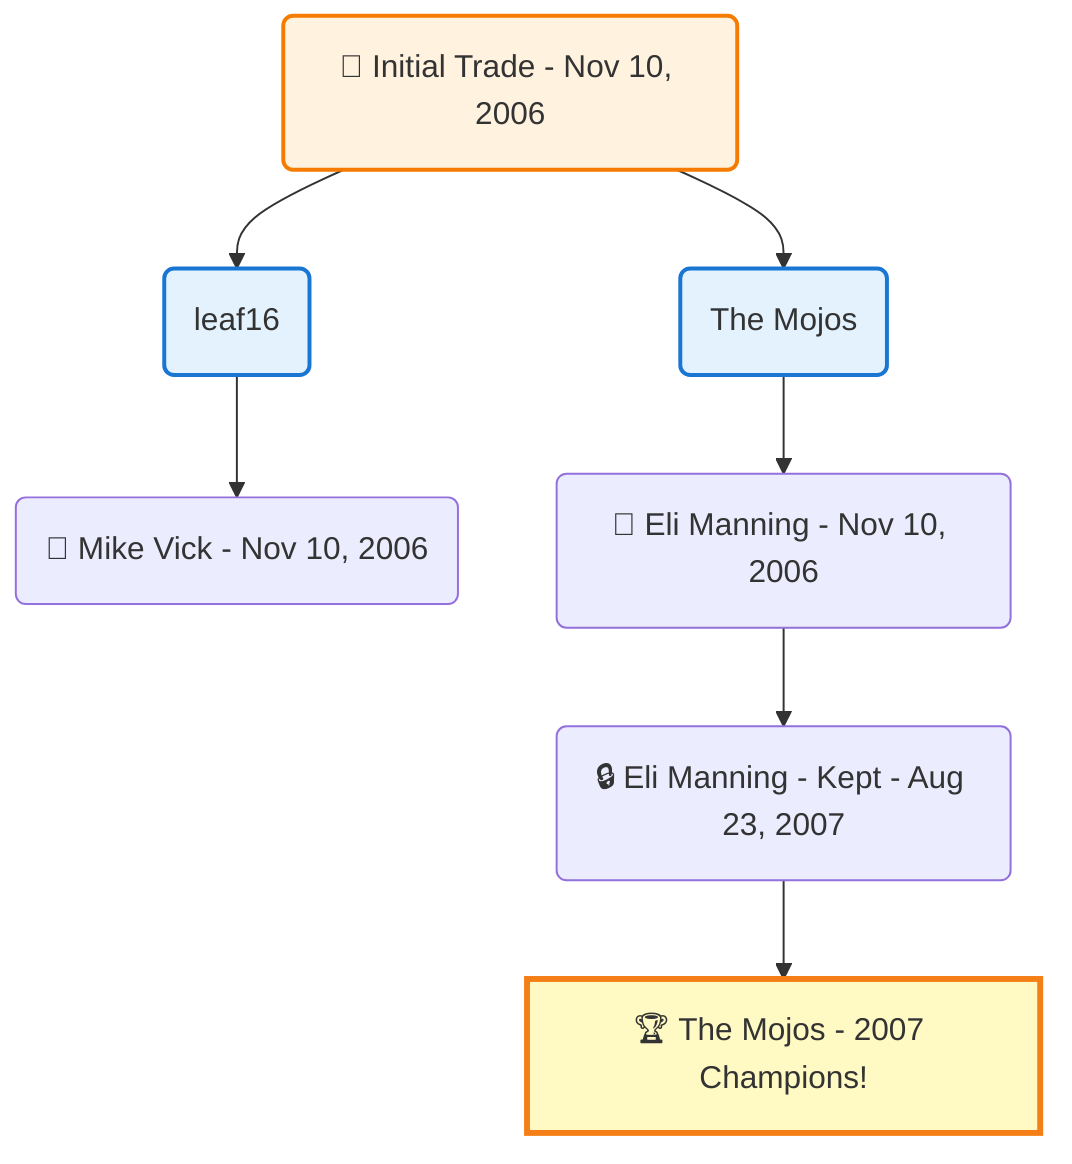 flowchart TD

    TRADE_MAIN("🔄 Initial Trade - Nov 10, 2006")
    TEAM_1("leaf16")
    TEAM_2("The Mojos")
    NODE_f2609826-7228-491b-8c05-aa4dc79f68f8("🔄 Mike Vick - Nov 10, 2006")
    NODE_25c0e312-1d80-422f-b66e-ea37f6225fb5("🔄 Eli Manning - Nov 10, 2006")
    NODE_710a7036-8feb-4856-86b9-8554d5786d8b("🔒 Eli Manning - Kept - Aug 23, 2007")
    CHAMP_bbe2d0ad-54cf-4c22-be82-b2a5f262a157_2007["🏆 The Mojos - 2007 Champions!"]

    TRADE_MAIN --> TEAM_1
    TRADE_MAIN --> TEAM_2
    TEAM_1 --> NODE_f2609826-7228-491b-8c05-aa4dc79f68f8
    TEAM_2 --> NODE_25c0e312-1d80-422f-b66e-ea37f6225fb5
    NODE_25c0e312-1d80-422f-b66e-ea37f6225fb5 --> NODE_710a7036-8feb-4856-86b9-8554d5786d8b
    NODE_710a7036-8feb-4856-86b9-8554d5786d8b --> CHAMP_bbe2d0ad-54cf-4c22-be82-b2a5f262a157_2007

    %% Node styling
    classDef teamNode fill:#e3f2fd,stroke:#1976d2,stroke-width:2px
    classDef tradeNode fill:#fff3e0,stroke:#f57c00,stroke-width:2px
    classDef playerNode fill:#f3e5f5,stroke:#7b1fa2,stroke-width:1px
    classDef nonRootPlayerNode fill:#f5f5f5,stroke:#757575,stroke-width:1px
    classDef endNode fill:#ffebee,stroke:#c62828,stroke-width:2px
    classDef waiverNode fill:#e8f5e8,stroke:#388e3c,stroke-width:2px
    classDef championshipNode fill:#fff9c4,stroke:#f57f17,stroke-width:3px

    class TEAM_1,TEAM_2 teamNode
    class CHAMP_bbe2d0ad-54cf-4c22-be82-b2a5f262a157_2007 championshipNode
    class TRADE_MAIN tradeNode